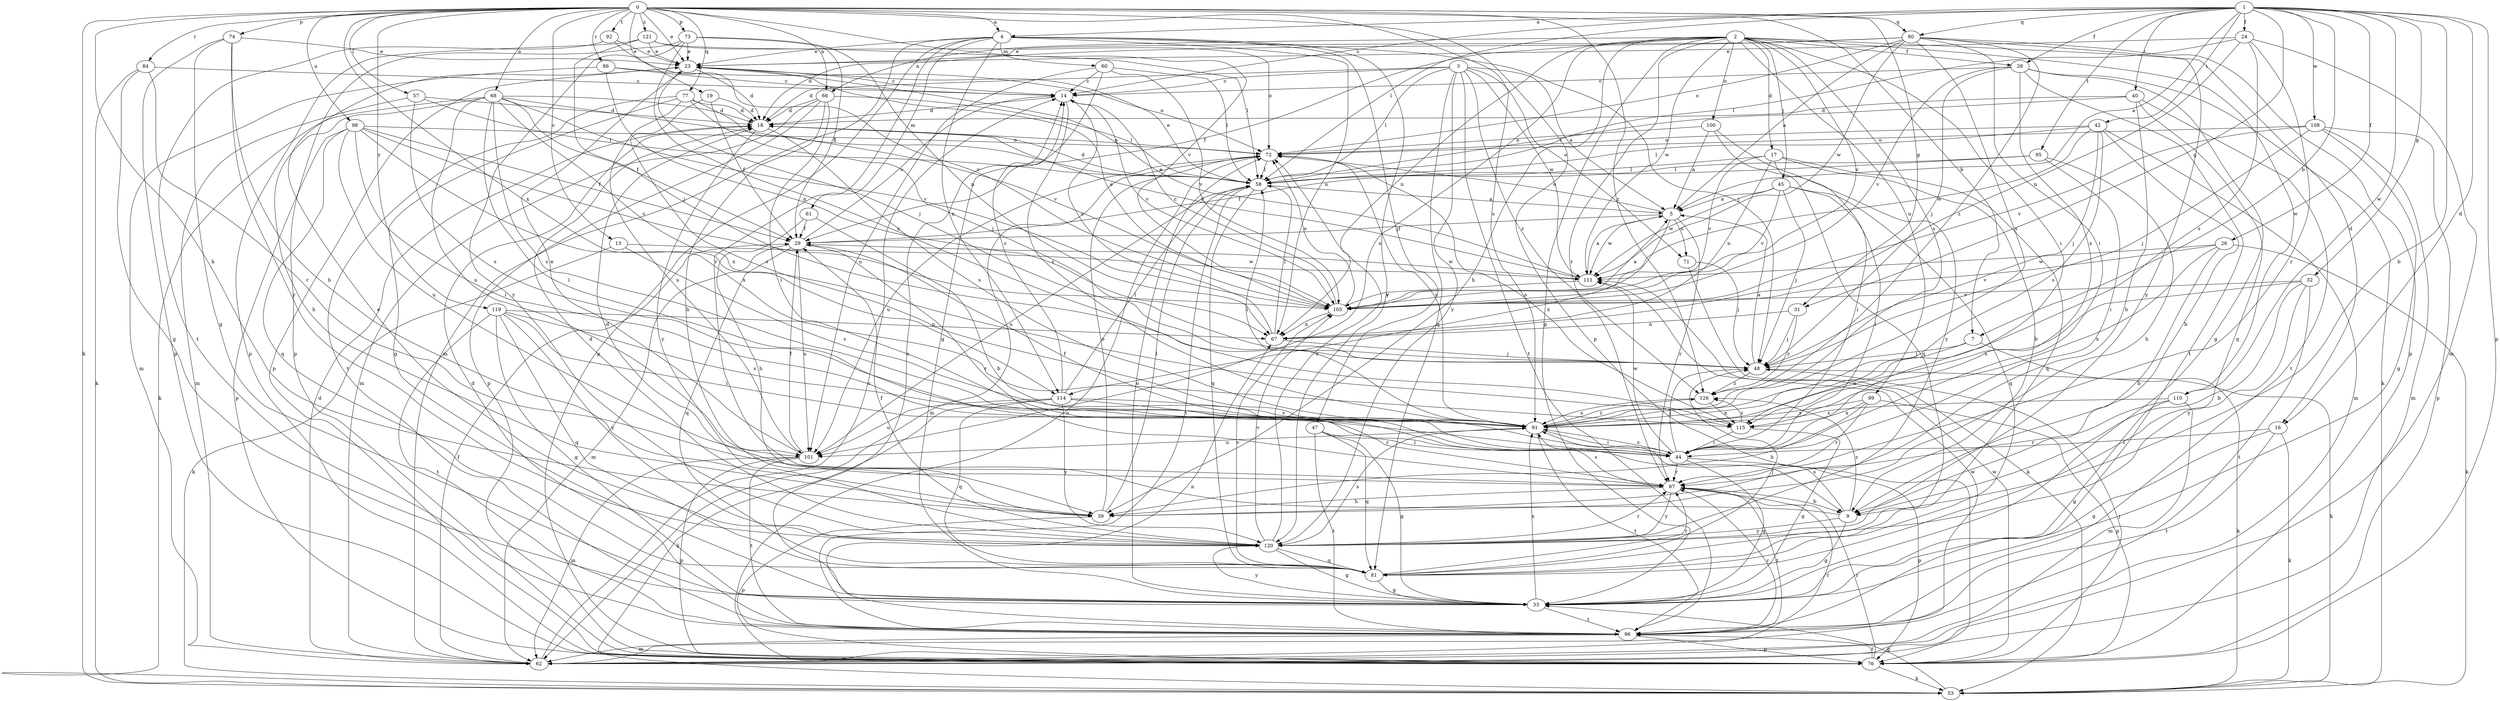 strict digraph  {
0;
1;
2;
3;
4;
5;
7;
9;
13;
14;
16;
17;
18;
19;
23;
24;
26;
28;
29;
31;
32;
33;
39;
40;
42;
44;
45;
47;
48;
53;
57;
58;
60;
61;
62;
66;
67;
68;
71;
72;
73;
74;
76;
77;
80;
81;
84;
86;
87;
91;
92;
95;
96;
98;
99;
100;
101;
105;
108;
110;
111;
114;
115;
119;
120;
121;
126;
0 -> 4  [label=a];
0 -> 7  [label=b];
0 -> 13  [label=c];
0 -> 19  [label=e];
0 -> 23  [label=e];
0 -> 31  [label=g];
0 -> 39  [label=h];
0 -> 53  [label=k];
0 -> 57  [label=l];
0 -> 66  [label=n];
0 -> 68  [label=o];
0 -> 73  [label=p];
0 -> 74  [label=p];
0 -> 76  [label=p];
0 -> 77  [label=q];
0 -> 80  [label=q];
0 -> 84  [label=r];
0 -> 86  [label=r];
0 -> 91  [label=s];
0 -> 92  [label=t];
0 -> 98  [label=u];
0 -> 105  [label=v];
0 -> 114  [label=x];
0 -> 119  [label=y];
0 -> 121  [label=z];
0 -> 126  [label=z];
1 -> 4  [label=a];
1 -> 5  [label=a];
1 -> 7  [label=b];
1 -> 9  [label=b];
1 -> 14  [label=c];
1 -> 16  [label=d];
1 -> 24  [label=f];
1 -> 26  [label=f];
1 -> 28  [label=f];
1 -> 31  [label=g];
1 -> 32  [label=g];
1 -> 40  [label=i];
1 -> 42  [label=i];
1 -> 58  [label=l];
1 -> 76  [label=p];
1 -> 80  [label=q];
1 -> 95  [label=t];
1 -> 108  [label=w];
1 -> 110  [label=w];
2 -> 16  [label=d];
2 -> 17  [label=d];
2 -> 28  [label=f];
2 -> 29  [label=f];
2 -> 33  [label=g];
2 -> 39  [label=h];
2 -> 44  [label=i];
2 -> 45  [label=j];
2 -> 66  [label=n];
2 -> 67  [label=n];
2 -> 87  [label=r];
2 -> 91  [label=s];
2 -> 99  [label=u];
2 -> 100  [label=u];
2 -> 101  [label=u];
2 -> 105  [label=v];
2 -> 110  [label=w];
2 -> 111  [label=w];
3 -> 5  [label=a];
3 -> 14  [label=c];
3 -> 18  [label=d];
3 -> 58  [label=l];
3 -> 71  [label=o];
3 -> 81  [label=q];
3 -> 96  [label=t];
3 -> 111  [label=w];
3 -> 120  [label=y];
3 -> 126  [label=z];
4 -> 23  [label=e];
4 -> 47  [label=j];
4 -> 48  [label=j];
4 -> 60  [label=m];
4 -> 61  [label=m];
4 -> 62  [label=m];
4 -> 67  [label=n];
4 -> 76  [label=p];
4 -> 87  [label=r];
4 -> 114  [label=x];
4 -> 120  [label=y];
5 -> 29  [label=f];
5 -> 71  [label=o];
5 -> 72  [label=o];
5 -> 87  [label=r];
5 -> 111  [label=w];
5 -> 114  [label=x];
7 -> 48  [label=j];
7 -> 53  [label=k];
7 -> 115  [label=x];
9 -> 18  [label=d];
9 -> 33  [label=g];
9 -> 91  [label=s];
9 -> 120  [label=y];
9 -> 126  [label=z];
13 -> 53  [label=k];
13 -> 91  [label=s];
13 -> 111  [label=w];
14 -> 18  [label=d];
14 -> 91  [label=s];
14 -> 105  [label=v];
16 -> 33  [label=g];
16 -> 44  [label=i];
16 -> 53  [label=k];
16 -> 96  [label=t];
17 -> 9  [label=b];
17 -> 44  [label=i];
17 -> 58  [label=l];
17 -> 67  [label=n];
17 -> 81  [label=q];
17 -> 105  [label=v];
18 -> 72  [label=o];
18 -> 91  [label=s];
18 -> 120  [label=y];
19 -> 18  [label=d];
19 -> 29  [label=f];
19 -> 91  [label=s];
23 -> 14  [label=c];
23 -> 18  [label=d];
23 -> 48  [label=j];
23 -> 76  [label=p];
24 -> 23  [label=e];
24 -> 58  [label=l];
24 -> 62  [label=m];
24 -> 67  [label=n];
24 -> 87  [label=r];
24 -> 91  [label=s];
26 -> 9  [label=b];
26 -> 53  [label=k];
26 -> 105  [label=v];
26 -> 111  [label=w];
26 -> 115  [label=x];
28 -> 14  [label=c];
28 -> 33  [label=g];
28 -> 48  [label=j];
28 -> 53  [label=k];
28 -> 96  [label=t];
28 -> 105  [label=v];
28 -> 115  [label=x];
29 -> 14  [label=c];
29 -> 62  [label=m];
29 -> 81  [label=q];
29 -> 87  [label=r];
29 -> 101  [label=u];
29 -> 111  [label=w];
31 -> 48  [label=j];
31 -> 67  [label=n];
31 -> 126  [label=z];
32 -> 9  [label=b];
32 -> 91  [label=s];
32 -> 96  [label=t];
32 -> 105  [label=v];
32 -> 120  [label=y];
33 -> 14  [label=c];
33 -> 72  [label=o];
33 -> 91  [label=s];
33 -> 96  [label=t];
33 -> 120  [label=y];
39 -> 58  [label=l];
39 -> 72  [label=o];
39 -> 76  [label=p];
40 -> 18  [label=d];
40 -> 39  [label=h];
40 -> 58  [label=l];
40 -> 81  [label=q];
40 -> 96  [label=t];
42 -> 9  [label=b];
42 -> 48  [label=j];
42 -> 58  [label=l];
42 -> 62  [label=m];
42 -> 72  [label=o];
42 -> 91  [label=s];
42 -> 111  [label=w];
44 -> 29  [label=f];
44 -> 33  [label=g];
44 -> 48  [label=j];
44 -> 76  [label=p];
44 -> 87  [label=r];
44 -> 91  [label=s];
44 -> 111  [label=w];
45 -> 5  [label=a];
45 -> 44  [label=i];
45 -> 48  [label=j];
45 -> 81  [label=q];
45 -> 105  [label=v];
45 -> 111  [label=w];
47 -> 33  [label=g];
47 -> 44  [label=i];
47 -> 81  [label=q];
47 -> 96  [label=t];
48 -> 5  [label=a];
48 -> 53  [label=k];
48 -> 126  [label=z];
53 -> 33  [label=g];
57 -> 18  [label=d];
57 -> 58  [label=l];
57 -> 62  [label=m];
57 -> 91  [label=s];
58 -> 5  [label=a];
58 -> 18  [label=d];
58 -> 23  [label=e];
58 -> 81  [label=q];
58 -> 96  [label=t];
58 -> 101  [label=u];
60 -> 14  [label=c];
60 -> 33  [label=g];
60 -> 58  [label=l];
60 -> 101  [label=u];
60 -> 105  [label=v];
61 -> 9  [label=b];
61 -> 29  [label=f];
61 -> 39  [label=h];
62 -> 14  [label=c];
62 -> 18  [label=d];
62 -> 29  [label=f];
62 -> 87  [label=r];
62 -> 111  [label=w];
66 -> 18  [label=d];
66 -> 39  [label=h];
66 -> 44  [label=i];
66 -> 58  [label=l];
66 -> 62  [label=m];
66 -> 76  [label=p];
67 -> 14  [label=c];
67 -> 48  [label=j];
67 -> 58  [label=l];
68 -> 18  [label=d];
68 -> 29  [label=f];
68 -> 39  [label=h];
68 -> 44  [label=i];
68 -> 53  [label=k];
68 -> 58  [label=l];
68 -> 91  [label=s];
68 -> 101  [label=u];
68 -> 105  [label=v];
68 -> 115  [label=x];
71 -> 48  [label=j];
71 -> 53  [label=k];
72 -> 58  [label=l];
72 -> 62  [label=m];
72 -> 91  [label=s];
72 -> 101  [label=u];
73 -> 23  [label=e];
73 -> 29  [label=f];
73 -> 67  [label=n];
73 -> 76  [label=p];
73 -> 115  [label=x];
73 -> 120  [label=y];
74 -> 23  [label=e];
74 -> 33  [label=g];
74 -> 39  [label=h];
74 -> 76  [label=p];
74 -> 120  [label=y];
76 -> 48  [label=j];
76 -> 53  [label=k];
76 -> 72  [label=o];
76 -> 87  [label=r];
76 -> 96  [label=t];
76 -> 111  [label=w];
77 -> 18  [label=d];
77 -> 33  [label=g];
77 -> 48  [label=j];
77 -> 96  [label=t];
77 -> 101  [label=u];
77 -> 105  [label=v];
80 -> 5  [label=a];
80 -> 18  [label=d];
80 -> 23  [label=e];
80 -> 44  [label=i];
80 -> 72  [label=o];
80 -> 76  [label=p];
80 -> 91  [label=s];
80 -> 111  [label=w];
80 -> 120  [label=y];
80 -> 126  [label=z];
81 -> 33  [label=g];
81 -> 48  [label=j];
81 -> 87  [label=r];
81 -> 105  [label=v];
84 -> 14  [label=c];
84 -> 33  [label=g];
84 -> 53  [label=k];
84 -> 87  [label=r];
86 -> 14  [label=c];
86 -> 62  [label=m];
86 -> 67  [label=n];
86 -> 72  [label=o];
87 -> 9  [label=b];
87 -> 39  [label=h];
87 -> 91  [label=s];
87 -> 96  [label=t];
87 -> 120  [label=y];
91 -> 44  [label=i];
91 -> 58  [label=l];
91 -> 96  [label=t];
91 -> 101  [label=u];
91 -> 126  [label=z];
92 -> 23  [label=e];
92 -> 96  [label=t];
92 -> 105  [label=v];
95 -> 29  [label=f];
95 -> 39  [label=h];
95 -> 44  [label=i];
95 -> 58  [label=l];
96 -> 18  [label=d];
96 -> 62  [label=m];
96 -> 67  [label=n];
96 -> 76  [label=p];
96 -> 87  [label=r];
98 -> 29  [label=f];
98 -> 44  [label=i];
98 -> 72  [label=o];
98 -> 76  [label=p];
98 -> 81  [label=q];
98 -> 101  [label=u];
98 -> 105  [label=v];
98 -> 115  [label=x];
99 -> 39  [label=h];
99 -> 76  [label=p];
99 -> 87  [label=r];
99 -> 91  [label=s];
99 -> 115  [label=x];
100 -> 5  [label=a];
100 -> 72  [label=o];
100 -> 81  [label=q];
100 -> 120  [label=y];
101 -> 23  [label=e];
101 -> 29  [label=f];
101 -> 62  [label=m];
101 -> 76  [label=p];
101 -> 96  [label=t];
105 -> 5  [label=a];
105 -> 14  [label=c];
105 -> 23  [label=e];
105 -> 67  [label=n];
105 -> 72  [label=o];
108 -> 33  [label=g];
108 -> 48  [label=j];
108 -> 62  [label=m];
108 -> 72  [label=o];
108 -> 76  [label=p];
108 -> 105  [label=v];
110 -> 33  [label=g];
110 -> 62  [label=m];
110 -> 87  [label=r];
110 -> 91  [label=s];
111 -> 5  [label=a];
111 -> 18  [label=d];
111 -> 23  [label=e];
111 -> 105  [label=v];
114 -> 14  [label=c];
114 -> 53  [label=k];
114 -> 58  [label=l];
114 -> 81  [label=q];
114 -> 87  [label=r];
114 -> 91  [label=s];
114 -> 101  [label=u];
114 -> 120  [label=y];
115 -> 33  [label=g];
115 -> 44  [label=i];
115 -> 72  [label=o];
115 -> 126  [label=z];
119 -> 33  [label=g];
119 -> 44  [label=i];
119 -> 67  [label=n];
119 -> 81  [label=q];
119 -> 91  [label=s];
119 -> 96  [label=t];
119 -> 120  [label=y];
120 -> 18  [label=d];
120 -> 23  [label=e];
120 -> 29  [label=f];
120 -> 33  [label=g];
120 -> 72  [label=o];
120 -> 81  [label=q];
120 -> 87  [label=r];
120 -> 91  [label=s];
120 -> 105  [label=v];
121 -> 23  [label=e];
121 -> 48  [label=j];
121 -> 58  [label=l];
121 -> 72  [label=o];
121 -> 76  [label=p];
126 -> 91  [label=s];
126 -> 115  [label=x];
}
